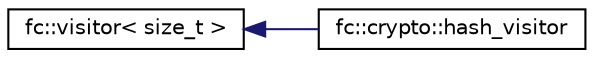 digraph "Graphical Class Hierarchy"
{
  edge [fontname="Helvetica",fontsize="10",labelfontname="Helvetica",labelfontsize="10"];
  node [fontname="Helvetica",fontsize="10",shape=record];
  rankdir="LR";
  Node0 [label="fc::visitor\< size_t \>",height=0.2,width=0.4,color="black", fillcolor="white", style="filled",URL="$structfc_1_1visitor.html"];
  Node0 -> Node1 [dir="back",color="midnightblue",fontsize="10",style="solid",fontname="Helvetica"];
  Node1 [label="fc::crypto::hash_visitor",height=0.2,width=0.4,color="black", fillcolor="white", style="filled",URL="$structfc_1_1crypto_1_1hash__visitor.html"];
}
